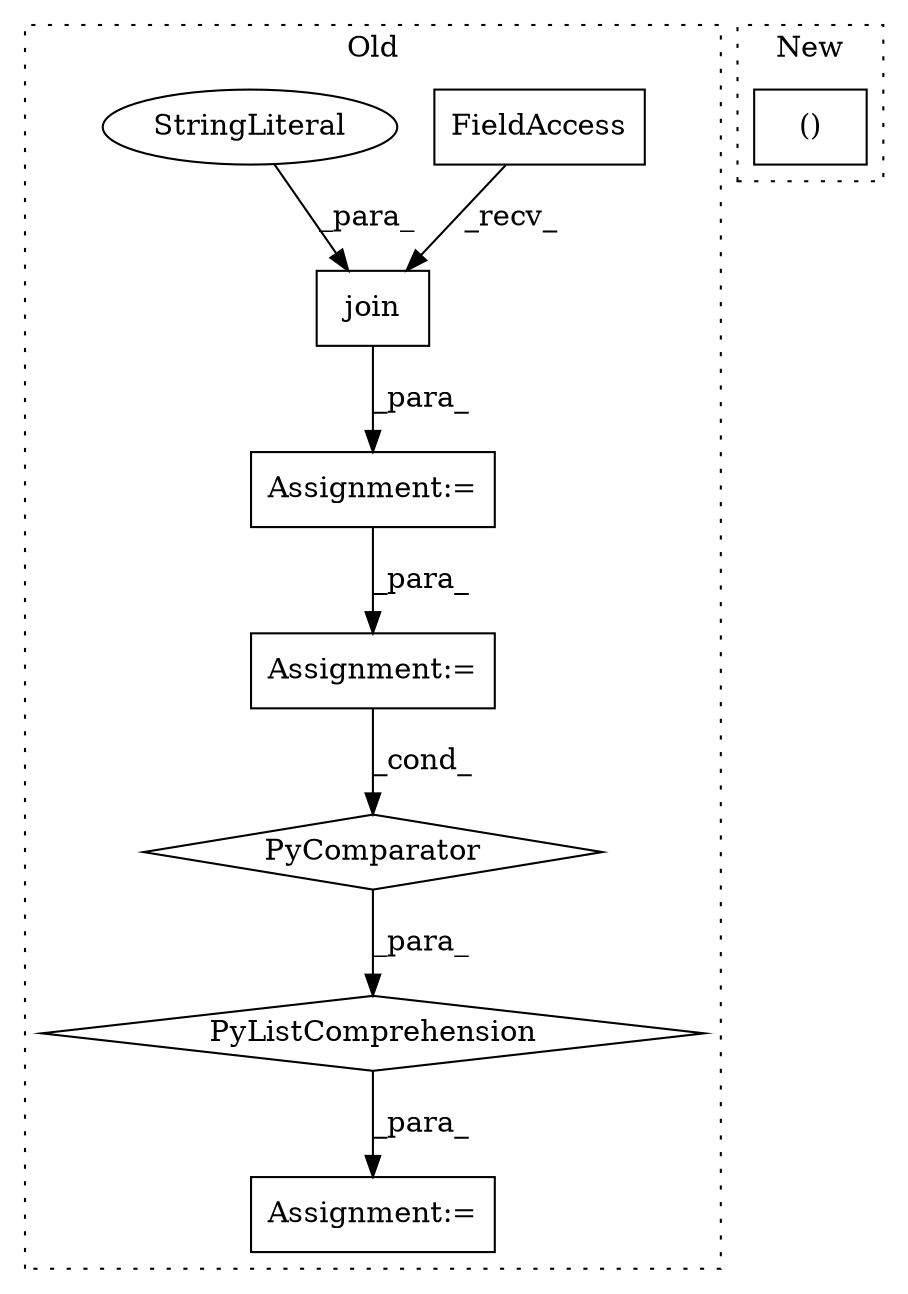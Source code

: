 digraph G {
subgraph cluster0 {
1 [label="join" a="32" s="1075,1114" l="5,1" shape="box"];
3 [label="FieldAccess" a="22" s="1067" l="2" shape="box"];
4 [label="StringLiteral" a="45" s="1099" l="15" shape="ellipse"];
5 [label="Assignment:=" a="7" s="1049" l="1" shape="box"];
6 [label="Assignment:=" a="7" s="1143" l="1" shape="box"];
7 [label="Assignment:=" a="7" s="1231" l="39" shape="box"];
8 [label="PyListComprehension" a="109" s="1164" l="114" shape="diamond"];
9 [label="PyComparator" a="113" s="1231" l="39" shape="diamond"];
label = "Old";
style="dotted";
}
subgraph cluster1 {
2 [label="()" a="106" s="490" l="21" shape="box"];
label = "New";
style="dotted";
}
1 -> 5 [label="_para_"];
3 -> 1 [label="_recv_"];
4 -> 1 [label="_para_"];
5 -> 7 [label="_para_"];
7 -> 9 [label="_cond_"];
8 -> 6 [label="_para_"];
9 -> 8 [label="_para_"];
}